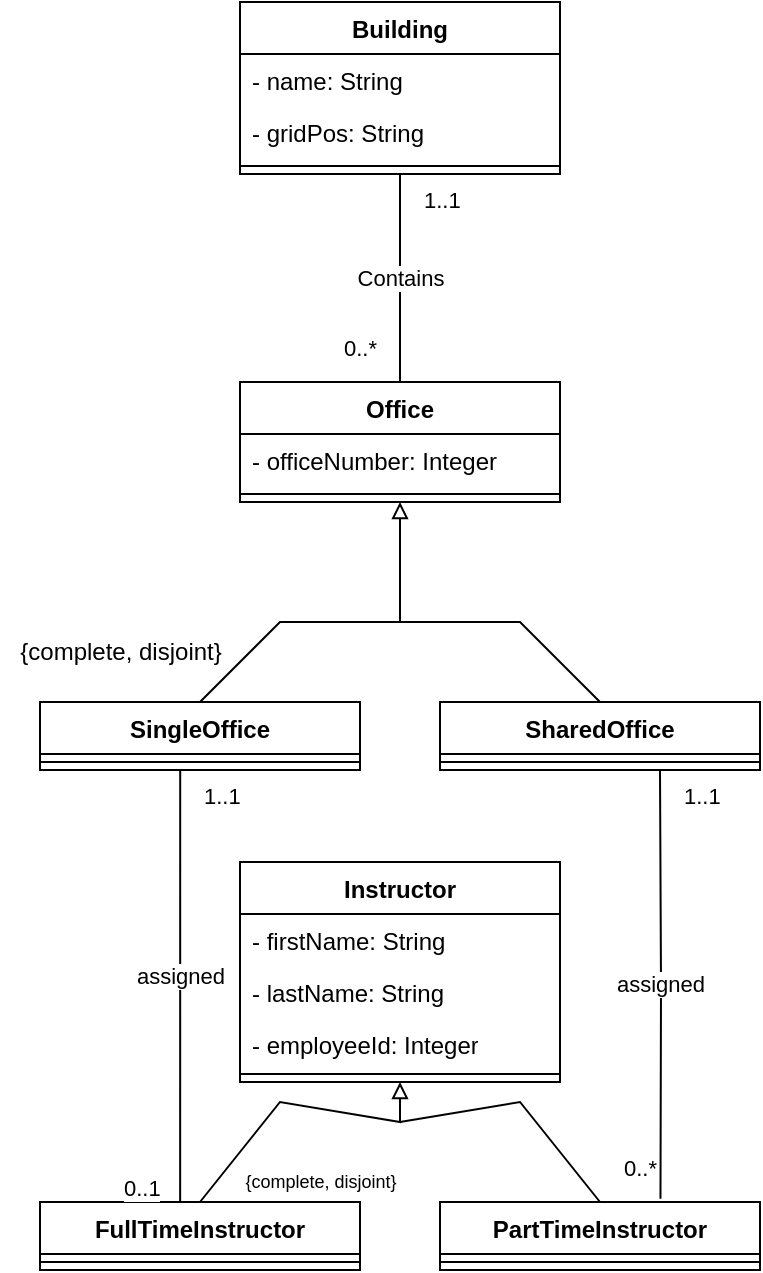 <mxfile version="26.2.12">
  <diagram name="Page-1" id="j7cVNQQhK1hdTVjIhnt6">
    <mxGraphModel dx="1454" dy="929" grid="1" gridSize="10" guides="1" tooltips="1" connect="1" arrows="1" fold="1" page="1" pageScale="1" pageWidth="850" pageHeight="1100" math="0" shadow="0">
      <root>
        <mxCell id="0" />
        <mxCell id="1" parent="0" />
        <mxCell id="5vVvZNp685hBB5tdG1xU-1" value="Building" style="swimlane;fontStyle=1;align=center;verticalAlign=top;childLayout=stackLayout;horizontal=1;startSize=26;horizontalStack=0;resizeParent=1;resizeParentMax=0;resizeLast=0;collapsible=1;marginBottom=0;whiteSpace=wrap;html=1;" vertex="1" parent="1">
          <mxGeometry x="300" y="90" width="160" height="86" as="geometry" />
        </mxCell>
        <mxCell id="5vVvZNp685hBB5tdG1xU-2" value="- name: String" style="text;strokeColor=none;fillColor=none;align=left;verticalAlign=top;spacingLeft=4;spacingRight=4;overflow=hidden;rotatable=0;points=[[0,0.5],[1,0.5]];portConstraint=eastwest;whiteSpace=wrap;html=1;" vertex="1" parent="5vVvZNp685hBB5tdG1xU-1">
          <mxGeometry y="26" width="160" height="26" as="geometry" />
        </mxCell>
        <mxCell id="5vVvZNp685hBB5tdG1xU-5" value="- gridPos: String" style="text;strokeColor=none;fillColor=none;align=left;verticalAlign=top;spacingLeft=4;spacingRight=4;overflow=hidden;rotatable=0;points=[[0,0.5],[1,0.5]];portConstraint=eastwest;whiteSpace=wrap;html=1;" vertex="1" parent="5vVvZNp685hBB5tdG1xU-1">
          <mxGeometry y="52" width="160" height="26" as="geometry" />
        </mxCell>
        <mxCell id="5vVvZNp685hBB5tdG1xU-3" value="" style="line;strokeWidth=1;fillColor=none;align=left;verticalAlign=middle;spacingTop=-1;spacingLeft=3;spacingRight=3;rotatable=0;labelPosition=right;points=[];portConstraint=eastwest;strokeColor=inherit;" vertex="1" parent="5vVvZNp685hBB5tdG1xU-1">
          <mxGeometry y="78" width="160" height="8" as="geometry" />
        </mxCell>
        <mxCell id="5vVvZNp685hBB5tdG1xU-7" value="Office" style="swimlane;fontStyle=1;align=center;verticalAlign=top;childLayout=stackLayout;horizontal=1;startSize=26;horizontalStack=0;resizeParent=1;resizeParentMax=0;resizeLast=0;collapsible=1;marginBottom=0;whiteSpace=wrap;html=1;" vertex="1" parent="1">
          <mxGeometry x="300" y="280" width="160" height="60" as="geometry" />
        </mxCell>
        <mxCell id="5vVvZNp685hBB5tdG1xU-8" value="- officeNumber: Integer" style="text;strokeColor=none;fillColor=none;align=left;verticalAlign=top;spacingLeft=4;spacingRight=4;overflow=hidden;rotatable=0;points=[[0,0.5],[1,0.5]];portConstraint=eastwest;whiteSpace=wrap;html=1;" vertex="1" parent="5vVvZNp685hBB5tdG1xU-7">
          <mxGeometry y="26" width="160" height="26" as="geometry" />
        </mxCell>
        <mxCell id="5vVvZNp685hBB5tdG1xU-10" value="" style="line;strokeWidth=1;fillColor=none;align=left;verticalAlign=middle;spacingTop=-1;spacingLeft=3;spacingRight=3;rotatable=0;labelPosition=right;points=[];portConstraint=eastwest;strokeColor=inherit;" vertex="1" parent="5vVvZNp685hBB5tdG1xU-7">
          <mxGeometry y="52" width="160" height="8" as="geometry" />
        </mxCell>
        <mxCell id="5vVvZNp685hBB5tdG1xU-13" value="Contains" style="endArrow=none;html=1;endSize=12;startArrow=none;startSize=14;startFill=0;edgeStyle=orthogonalEdgeStyle;rounded=0;exitX=0.5;exitY=1;exitDx=0;exitDy=0;entryX=0.5;entryY=0;entryDx=0;entryDy=0;" edge="1" parent="1" source="5vVvZNp685hBB5tdG1xU-1" target="5vVvZNp685hBB5tdG1xU-7">
          <mxGeometry relative="1" as="geometry">
            <mxPoint x="460" y="410" as="sourcePoint" />
            <mxPoint x="620" y="410" as="targetPoint" />
            <mxPoint as="offset" />
          </mxGeometry>
        </mxCell>
        <mxCell id="5vVvZNp685hBB5tdG1xU-14" value="1..1" style="edgeLabel;resizable=0;html=1;align=left;verticalAlign=top;" connectable="0" vertex="1" parent="5vVvZNp685hBB5tdG1xU-13">
          <mxGeometry x="-1" relative="1" as="geometry">
            <mxPoint x="10" as="offset" />
          </mxGeometry>
        </mxCell>
        <mxCell id="5vVvZNp685hBB5tdG1xU-16" value="0..*" style="edgeLabel;resizable=0;html=1;align=left;verticalAlign=top;" connectable="0" vertex="1" parent="1">
          <mxGeometry x="350" y="250" as="geometry" />
        </mxCell>
        <mxCell id="5vVvZNp685hBB5tdG1xU-17" value="" style="endArrow=none;startArrow=block;endFill=1;startFill=0;html=1;rounded=0;exitX=0.5;exitY=1;exitDx=0;exitDy=0;entryX=0.5;entryY=0;entryDx=0;entryDy=0;" edge="1" parent="1" source="5vVvZNp685hBB5tdG1xU-7" target="5vVvZNp685hBB5tdG1xU-18">
          <mxGeometry width="160" relative="1" as="geometry">
            <mxPoint x="350" y="410" as="sourcePoint" />
            <mxPoint x="380" y="430" as="targetPoint" />
            <Array as="points">
              <mxPoint x="380" y="400" />
              <mxPoint x="320" y="400" />
            </Array>
          </mxGeometry>
        </mxCell>
        <mxCell id="5vVvZNp685hBB5tdG1xU-18" value="SingleOffice" style="swimlane;fontStyle=1;align=center;verticalAlign=top;childLayout=stackLayout;horizontal=1;startSize=26;horizontalStack=0;resizeParent=1;resizeParentMax=0;resizeLast=0;collapsible=1;marginBottom=0;whiteSpace=wrap;html=1;" vertex="1" parent="1">
          <mxGeometry x="200" y="440" width="160" height="34" as="geometry" />
        </mxCell>
        <mxCell id="5vVvZNp685hBB5tdG1xU-21" value="" style="line;strokeWidth=1;fillColor=none;align=left;verticalAlign=middle;spacingTop=-1;spacingLeft=3;spacingRight=3;rotatable=0;labelPosition=right;points=[];portConstraint=eastwest;strokeColor=inherit;" vertex="1" parent="5vVvZNp685hBB5tdG1xU-18">
          <mxGeometry y="26" width="160" height="8" as="geometry" />
        </mxCell>
        <mxCell id="5vVvZNp685hBB5tdG1xU-22" value="SharedOffice" style="swimlane;fontStyle=1;align=center;verticalAlign=top;childLayout=stackLayout;horizontal=1;startSize=26;horizontalStack=0;resizeParent=1;resizeParentMax=0;resizeLast=0;collapsible=1;marginBottom=0;whiteSpace=wrap;html=1;" vertex="1" parent="1">
          <mxGeometry x="400" y="440" width="160" height="34" as="geometry" />
        </mxCell>
        <mxCell id="5vVvZNp685hBB5tdG1xU-25" value="" style="line;strokeWidth=1;fillColor=none;align=left;verticalAlign=middle;spacingTop=-1;spacingLeft=3;spacingRight=3;rotatable=0;labelPosition=right;points=[];portConstraint=eastwest;strokeColor=inherit;" vertex="1" parent="5vVvZNp685hBB5tdG1xU-22">
          <mxGeometry y="26" width="160" height="8" as="geometry" />
        </mxCell>
        <mxCell id="5vVvZNp685hBB5tdG1xU-26" value="" style="endArrow=none;startArrow=none;endFill=1;startFill=0;html=1;rounded=0;entryX=0.5;entryY=0;entryDx=0;entryDy=0;" edge="1" parent="1" target="5vVvZNp685hBB5tdG1xU-22">
          <mxGeometry width="160" relative="1" as="geometry">
            <mxPoint x="380" y="400" as="sourcePoint" />
            <mxPoint x="300" y="450" as="targetPoint" />
            <Array as="points">
              <mxPoint x="440" y="400" />
            </Array>
          </mxGeometry>
        </mxCell>
        <mxCell id="5vVvZNp685hBB5tdG1xU-27" value="{complete, disjoint}" style="text;html=1;align=center;verticalAlign=middle;resizable=0;points=[];autosize=1;strokeColor=none;fillColor=none;" vertex="1" parent="1">
          <mxGeometry x="180" y="400" width="120" height="30" as="geometry" />
        </mxCell>
        <mxCell id="5vVvZNp685hBB5tdG1xU-28" value="Instructor" style="swimlane;fontStyle=1;align=center;verticalAlign=top;childLayout=stackLayout;horizontal=1;startSize=26;horizontalStack=0;resizeParent=1;resizeParentMax=0;resizeLast=0;collapsible=1;marginBottom=0;whiteSpace=wrap;html=1;" vertex="1" parent="1">
          <mxGeometry x="300" y="520" width="160" height="110" as="geometry" />
        </mxCell>
        <mxCell id="5vVvZNp685hBB5tdG1xU-29" value="- firstName: String" style="text;strokeColor=none;fillColor=none;align=left;verticalAlign=top;spacingLeft=4;spacingRight=4;overflow=hidden;rotatable=0;points=[[0,0.5],[1,0.5]];portConstraint=eastwest;whiteSpace=wrap;html=1;" vertex="1" parent="5vVvZNp685hBB5tdG1xU-28">
          <mxGeometry y="26" width="160" height="26" as="geometry" />
        </mxCell>
        <mxCell id="5vVvZNp685hBB5tdG1xU-30" value="- lastName: String" style="text;strokeColor=none;fillColor=none;align=left;verticalAlign=top;spacingLeft=4;spacingRight=4;overflow=hidden;rotatable=0;points=[[0,0.5],[1,0.5]];portConstraint=eastwest;whiteSpace=wrap;html=1;" vertex="1" parent="5vVvZNp685hBB5tdG1xU-28">
          <mxGeometry y="52" width="160" height="26" as="geometry" />
        </mxCell>
        <mxCell id="5vVvZNp685hBB5tdG1xU-47" value="- employeeId: Integer" style="text;strokeColor=none;fillColor=none;align=left;verticalAlign=top;spacingLeft=4;spacingRight=4;overflow=hidden;rotatable=0;points=[[0,0.5],[1,0.5]];portConstraint=eastwest;whiteSpace=wrap;html=1;" vertex="1" parent="5vVvZNp685hBB5tdG1xU-28">
          <mxGeometry y="78" width="160" height="24" as="geometry" />
        </mxCell>
        <mxCell id="5vVvZNp685hBB5tdG1xU-31" value="" style="line;strokeWidth=1;fillColor=none;align=left;verticalAlign=middle;spacingTop=-1;spacingLeft=3;spacingRight=3;rotatable=0;labelPosition=right;points=[];portConstraint=eastwest;strokeColor=inherit;" vertex="1" parent="5vVvZNp685hBB5tdG1xU-28">
          <mxGeometry y="102" width="160" height="8" as="geometry" />
        </mxCell>
        <mxCell id="5vVvZNp685hBB5tdG1xU-32" value="FullTimeInstructor" style="swimlane;fontStyle=1;align=center;verticalAlign=top;childLayout=stackLayout;horizontal=1;startSize=26;horizontalStack=0;resizeParent=1;resizeParentMax=0;resizeLast=0;collapsible=1;marginBottom=0;whiteSpace=wrap;html=1;" vertex="1" parent="1">
          <mxGeometry x="200" y="690" width="160" height="34" as="geometry" />
        </mxCell>
        <mxCell id="5vVvZNp685hBB5tdG1xU-33" value="" style="line;strokeWidth=1;fillColor=none;align=left;verticalAlign=middle;spacingTop=-1;spacingLeft=3;spacingRight=3;rotatable=0;labelPosition=right;points=[];portConstraint=eastwest;strokeColor=inherit;" vertex="1" parent="5vVvZNp685hBB5tdG1xU-32">
          <mxGeometry y="26" width="160" height="8" as="geometry" />
        </mxCell>
        <mxCell id="5vVvZNp685hBB5tdG1xU-34" value="PartTimeInstructor" style="swimlane;fontStyle=1;align=center;verticalAlign=top;childLayout=stackLayout;horizontal=1;startSize=26;horizontalStack=0;resizeParent=1;resizeParentMax=0;resizeLast=0;collapsible=1;marginBottom=0;whiteSpace=wrap;html=1;" vertex="1" parent="1">
          <mxGeometry x="400" y="690" width="160" height="34" as="geometry" />
        </mxCell>
        <mxCell id="5vVvZNp685hBB5tdG1xU-35" value="" style="line;strokeWidth=1;fillColor=none;align=left;verticalAlign=middle;spacingTop=-1;spacingLeft=3;spacingRight=3;rotatable=0;labelPosition=right;points=[];portConstraint=eastwest;strokeColor=inherit;" vertex="1" parent="5vVvZNp685hBB5tdG1xU-34">
          <mxGeometry y="26" width="160" height="8" as="geometry" />
        </mxCell>
        <mxCell id="5vVvZNp685hBB5tdG1xU-38" value="" style="endArrow=none;startArrow=block;endFill=1;startFill=0;html=1;rounded=0;entryX=0.5;entryY=0;entryDx=0;entryDy=0;" edge="1" parent="1" target="5vVvZNp685hBB5tdG1xU-32">
          <mxGeometry width="160" relative="1" as="geometry">
            <mxPoint x="380" y="630" as="sourcePoint" />
            <mxPoint x="280" y="680" as="targetPoint" />
            <Array as="points">
              <mxPoint x="380" y="650" />
              <mxPoint x="320" y="640" />
            </Array>
          </mxGeometry>
        </mxCell>
        <mxCell id="5vVvZNp685hBB5tdG1xU-39" value="" style="endArrow=none;startArrow=none;endFill=1;startFill=0;html=1;rounded=0;entryX=0.5;entryY=0;entryDx=0;entryDy=0;" edge="1" parent="1" target="5vVvZNp685hBB5tdG1xU-34">
          <mxGeometry width="160" relative="1" as="geometry">
            <mxPoint x="380" y="650" as="sourcePoint" />
            <mxPoint x="480" y="680" as="targetPoint" />
            <Array as="points">
              <mxPoint x="440" y="640" />
            </Array>
          </mxGeometry>
        </mxCell>
        <mxCell id="5vVvZNp685hBB5tdG1xU-40" value="{complete, disjoint}" style="text;html=1;align=center;verticalAlign=middle;resizable=0;points=[];autosize=1;strokeColor=none;fillColor=none;fontSize=9;" vertex="1" parent="1">
          <mxGeometry x="290" y="670" width="100" height="20" as="geometry" />
        </mxCell>
        <mxCell id="5vVvZNp685hBB5tdG1xU-41" value="assigned" style="endArrow=none;html=1;endSize=12;startArrow=none;startSize=14;startFill=0;edgeStyle=orthogonalEdgeStyle;rounded=0;exitX=0.5;exitY=1;exitDx=0;exitDy=0;entryX=0.438;entryY=0;entryDx=0;entryDy=0;entryPerimeter=0;" edge="1" parent="1" target="5vVvZNp685hBB5tdG1xU-32">
          <mxGeometry relative="1" as="geometry">
            <mxPoint x="280" y="474" as="sourcePoint" />
            <mxPoint x="280" y="670" as="targetPoint" />
            <mxPoint as="offset" />
            <Array as="points">
              <mxPoint x="270" y="474" />
            </Array>
          </mxGeometry>
        </mxCell>
        <mxCell id="5vVvZNp685hBB5tdG1xU-42" value="1..1" style="edgeLabel;resizable=0;html=1;align=left;verticalAlign=top;" connectable="0" vertex="1" parent="5vVvZNp685hBB5tdG1xU-41">
          <mxGeometry x="-1" relative="1" as="geometry">
            <mxPoint as="offset" />
          </mxGeometry>
        </mxCell>
        <mxCell id="5vVvZNp685hBB5tdG1xU-43" value="0..1" style="edgeLabel;resizable=0;html=1;align=left;verticalAlign=top;" connectable="0" vertex="1" parent="1">
          <mxGeometry x="240" y="670" as="geometry" />
        </mxCell>
        <mxCell id="5vVvZNp685hBB5tdG1xU-44" value="assigned" style="endArrow=none;html=1;endSize=12;startArrow=none;startSize=14;startFill=0;edgeStyle=orthogonalEdgeStyle;rounded=0;exitX=0.5;exitY=1;exitDx=0;exitDy=0;entryX=0.689;entryY=-0.047;entryDx=0;entryDy=0;entryPerimeter=0;" edge="1" parent="1" target="5vVvZNp685hBB5tdG1xU-34">
          <mxGeometry relative="1" as="geometry">
            <mxPoint x="510" y="474" as="sourcePoint" />
            <mxPoint x="510" y="578" as="targetPoint" />
            <mxPoint as="offset" />
          </mxGeometry>
        </mxCell>
        <mxCell id="5vVvZNp685hBB5tdG1xU-45" value="1..1" style="edgeLabel;resizable=0;html=1;align=left;verticalAlign=top;" connectable="0" vertex="1" parent="5vVvZNp685hBB5tdG1xU-44">
          <mxGeometry x="-1" relative="1" as="geometry">
            <mxPoint x="10" as="offset" />
          </mxGeometry>
        </mxCell>
        <mxCell id="5vVvZNp685hBB5tdG1xU-46" value="0..*" style="edgeLabel;resizable=0;html=1;align=left;verticalAlign=top;" connectable="0" vertex="1" parent="1">
          <mxGeometry x="490" y="660" as="geometry" />
        </mxCell>
      </root>
    </mxGraphModel>
  </diagram>
</mxfile>

